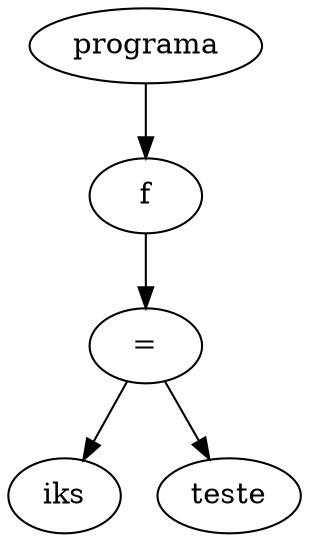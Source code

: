 digraph G {
node_0x18a8630 [label="programa"]
node_0x18a85e0 [label="f"]
node_0x18a8630 -> node_0x18a85e0
node_0x18a8570 [label="="]
node_0x18a85e0 -> node_0x18a8570
node_0x18a8480 [label="iks"]
node_0x18a8570 -> node_0x18a8480
node_0x18a8520 [label="teste"]
node_0x18a8570 -> node_0x18a8520
}
